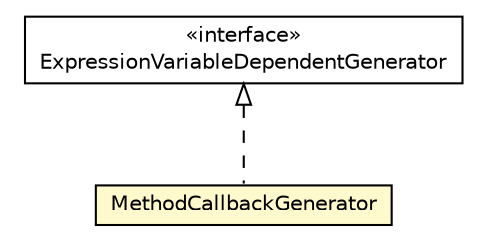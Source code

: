 #!/usr/local/bin/dot
#
# Class diagram 
# Generated by UMLGraph version 5.1 (http://www.umlgraph.org/)
#

digraph G {
	edge [fontname="Helvetica",fontsize=10,labelfontname="Helvetica",labelfontsize=10];
	node [fontname="Helvetica",fontsize=10,shape=plaintext];
	nodesep=0.25;
	ranksep=0.5;
	// org.androidtransfuse.gen.componentBuilder.MethodCallbackGenerator
	c87056 [label=<<table title="org.androidtransfuse.gen.componentBuilder.MethodCallbackGenerator" border="0" cellborder="1" cellspacing="0" cellpadding="2" port="p" bgcolor="lemonChiffon" href="./MethodCallbackGenerator.html">
		<tr><td><table border="0" cellspacing="0" cellpadding="1">
<tr><td align="center" balign="center"> MethodCallbackGenerator </td></tr>
		</table></td></tr>
		</table>>, fontname="Helvetica", fontcolor="black", fontsize=10.0];
	// org.androidtransfuse.gen.componentBuilder.ExpressionVariableDependentGenerator
	c87058 [label=<<table title="org.androidtransfuse.gen.componentBuilder.ExpressionVariableDependentGenerator" border="0" cellborder="1" cellspacing="0" cellpadding="2" port="p" href="./ExpressionVariableDependentGenerator.html">
		<tr><td><table border="0" cellspacing="0" cellpadding="1">
<tr><td align="center" balign="center"> &#171;interface&#187; </td></tr>
<tr><td align="center" balign="center"> ExpressionVariableDependentGenerator </td></tr>
		</table></td></tr>
		</table>>, fontname="Helvetica", fontcolor="black", fontsize=10.0];
	//org.androidtransfuse.gen.componentBuilder.MethodCallbackGenerator implements org.androidtransfuse.gen.componentBuilder.ExpressionVariableDependentGenerator
	c87058:p -> c87056:p [dir=back,arrowtail=empty,style=dashed];
}

